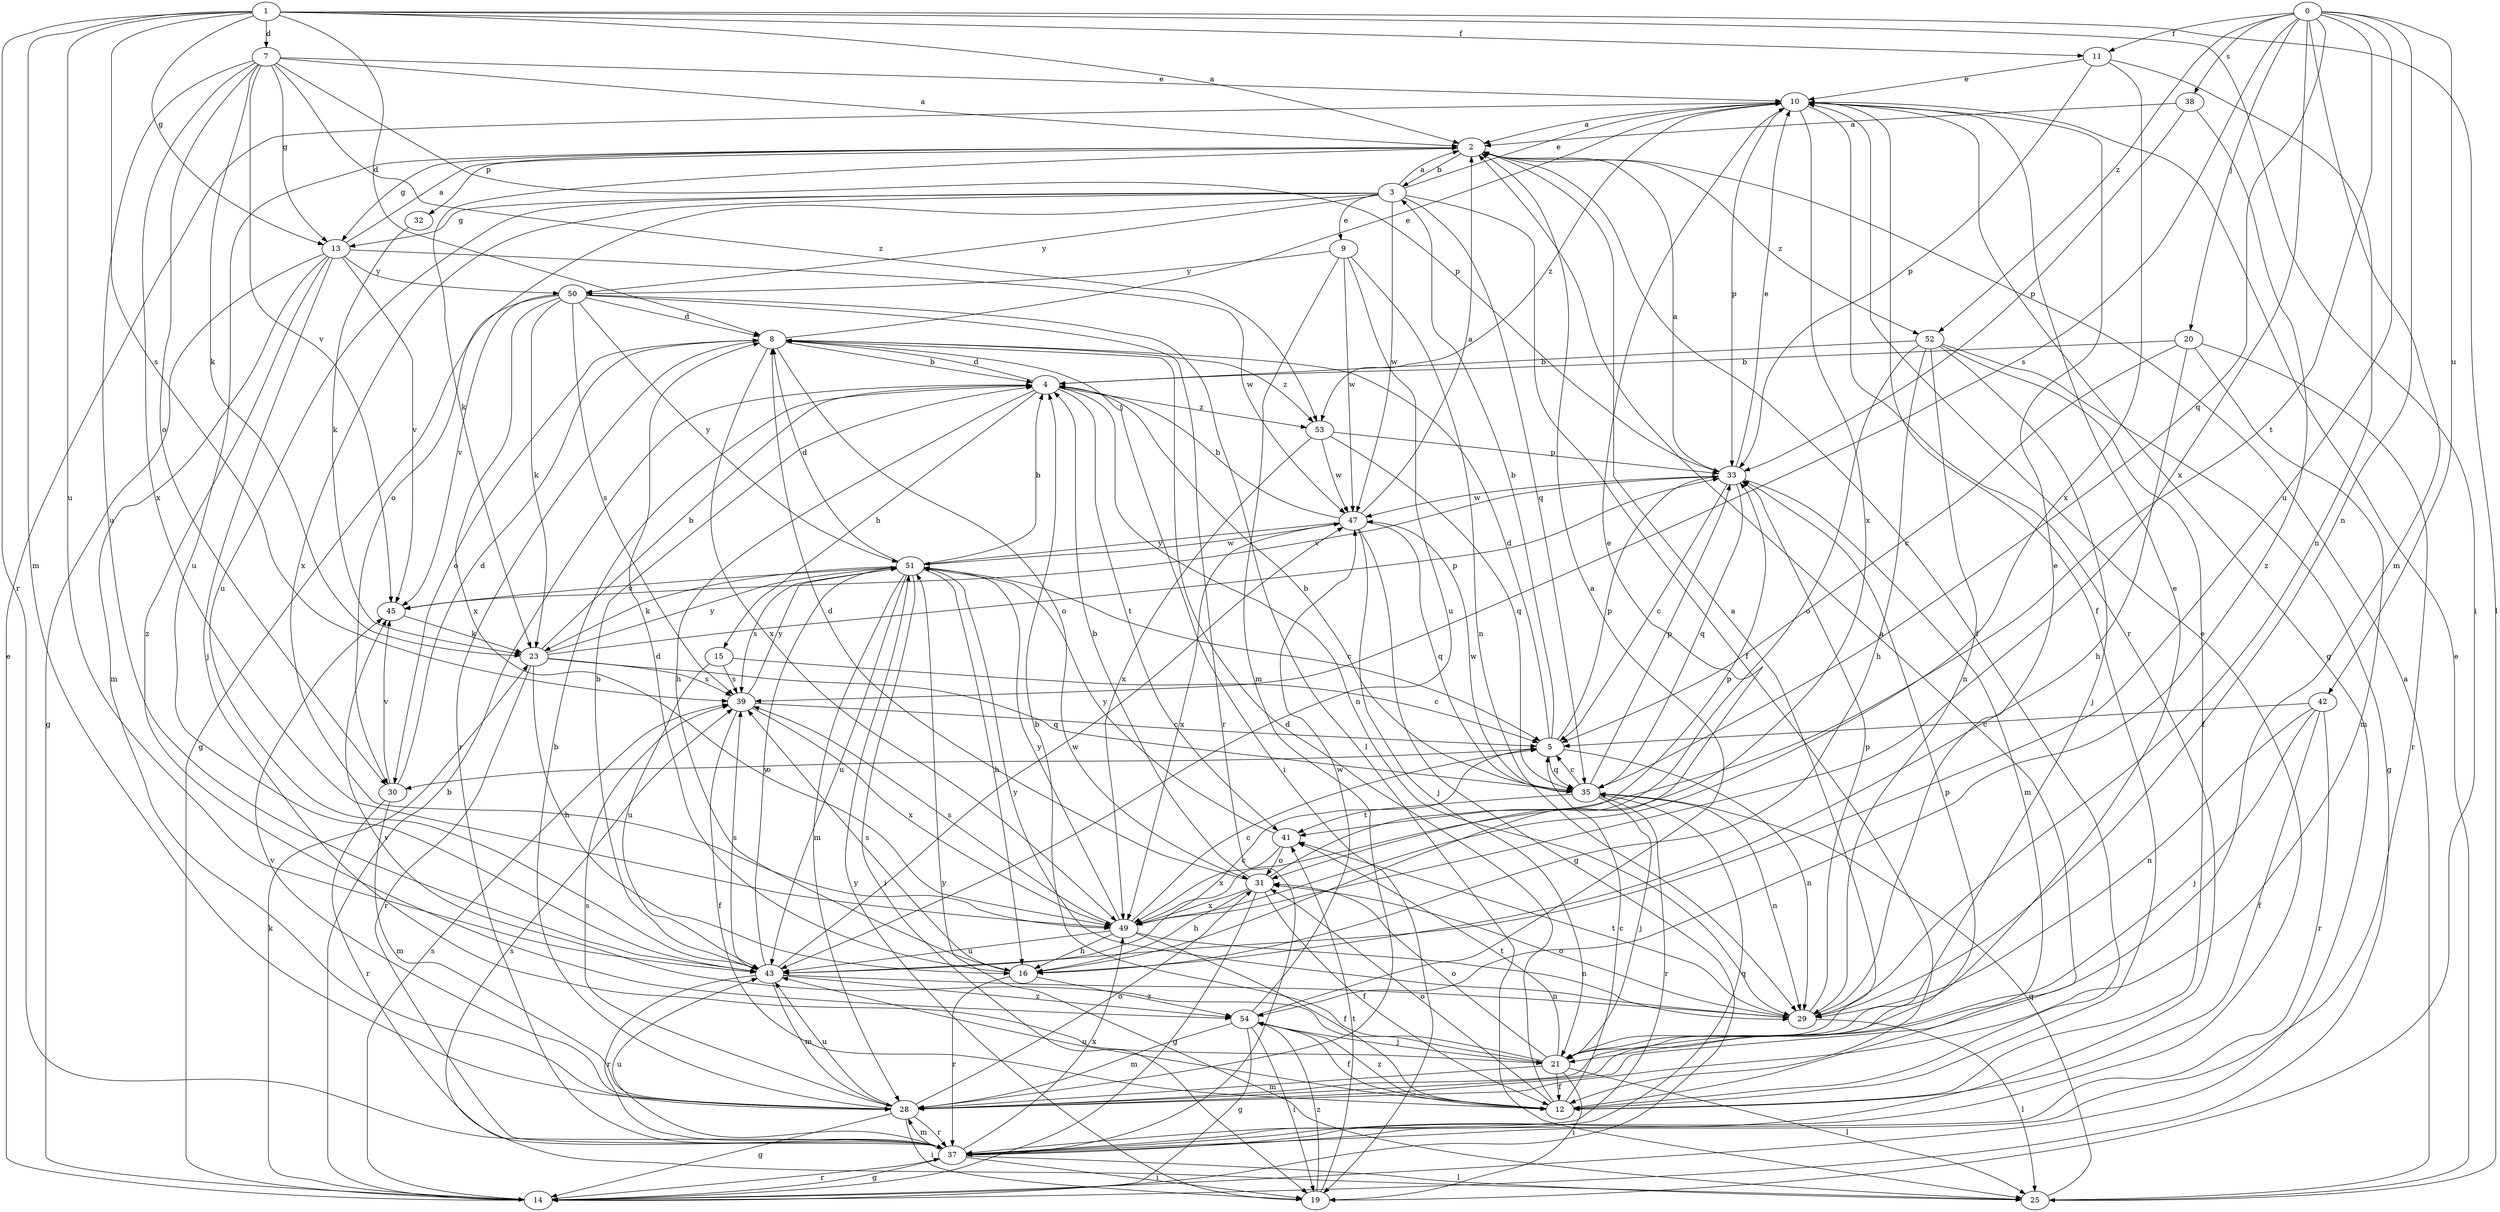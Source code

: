 strict digraph  {
0;
1;
2;
3;
4;
5;
7;
8;
9;
10;
11;
12;
13;
14;
15;
16;
19;
20;
21;
23;
25;
28;
29;
30;
31;
32;
33;
35;
37;
38;
39;
41;
42;
43;
45;
47;
49;
50;
51;
52;
53;
54;
0 -> 11  [label=f];
0 -> 20  [label=j];
0 -> 28  [label=m];
0 -> 29  [label=n];
0 -> 35  [label=q];
0 -> 38  [label=s];
0 -> 39  [label=s];
0 -> 41  [label=t];
0 -> 42  [label=u];
0 -> 43  [label=u];
0 -> 49  [label=x];
0 -> 52  [label=z];
1 -> 2  [label=a];
1 -> 7  [label=d];
1 -> 8  [label=d];
1 -> 11  [label=f];
1 -> 13  [label=g];
1 -> 19  [label=i];
1 -> 25  [label=l];
1 -> 28  [label=m];
1 -> 37  [label=r];
1 -> 39  [label=s];
1 -> 43  [label=u];
2 -> 3  [label=b];
2 -> 12  [label=f];
2 -> 13  [label=g];
2 -> 23  [label=k];
2 -> 32  [label=p];
2 -> 43  [label=u];
2 -> 52  [label=z];
3 -> 2  [label=a];
3 -> 9  [label=e];
3 -> 10  [label=e];
3 -> 12  [label=f];
3 -> 13  [label=g];
3 -> 30  [label=o];
3 -> 35  [label=q];
3 -> 43  [label=u];
3 -> 47  [label=w];
3 -> 49  [label=x];
3 -> 50  [label=y];
4 -> 8  [label=d];
4 -> 15  [label=h];
4 -> 16  [label=h];
4 -> 29  [label=n];
4 -> 41  [label=t];
4 -> 53  [label=z];
5 -> 3  [label=b];
5 -> 8  [label=d];
5 -> 29  [label=n];
5 -> 30  [label=o];
5 -> 33  [label=p];
5 -> 35  [label=q];
7 -> 2  [label=a];
7 -> 10  [label=e];
7 -> 13  [label=g];
7 -> 23  [label=k];
7 -> 30  [label=o];
7 -> 33  [label=p];
7 -> 43  [label=u];
7 -> 45  [label=v];
7 -> 49  [label=x];
7 -> 53  [label=z];
8 -> 4  [label=b];
8 -> 10  [label=e];
8 -> 19  [label=i];
8 -> 30  [label=o];
8 -> 31  [label=o];
8 -> 37  [label=r];
8 -> 49  [label=x];
8 -> 53  [label=z];
9 -> 28  [label=m];
9 -> 29  [label=n];
9 -> 43  [label=u];
9 -> 47  [label=w];
9 -> 50  [label=y];
10 -> 2  [label=a];
10 -> 12  [label=f];
10 -> 14  [label=g];
10 -> 33  [label=p];
10 -> 37  [label=r];
10 -> 49  [label=x];
10 -> 53  [label=z];
11 -> 10  [label=e];
11 -> 29  [label=n];
11 -> 33  [label=p];
11 -> 49  [label=x];
12 -> 2  [label=a];
12 -> 5  [label=c];
12 -> 8  [label=d];
12 -> 31  [label=o];
12 -> 43  [label=u];
12 -> 54  [label=z];
13 -> 2  [label=a];
13 -> 14  [label=g];
13 -> 21  [label=j];
13 -> 28  [label=m];
13 -> 45  [label=v];
13 -> 47  [label=w];
13 -> 50  [label=y];
13 -> 54  [label=z];
14 -> 4  [label=b];
14 -> 10  [label=e];
14 -> 23  [label=k];
14 -> 37  [label=r];
14 -> 39  [label=s];
15 -> 5  [label=c];
15 -> 39  [label=s];
15 -> 43  [label=u];
16 -> 8  [label=d];
16 -> 10  [label=e];
16 -> 37  [label=r];
16 -> 39  [label=s];
16 -> 54  [label=z];
19 -> 41  [label=t];
19 -> 51  [label=y];
19 -> 54  [label=z];
20 -> 4  [label=b];
20 -> 5  [label=c];
20 -> 16  [label=h];
20 -> 28  [label=m];
20 -> 37  [label=r];
21 -> 2  [label=a];
21 -> 4  [label=b];
21 -> 10  [label=e];
21 -> 12  [label=f];
21 -> 19  [label=i];
21 -> 25  [label=l];
21 -> 28  [label=m];
21 -> 31  [label=o];
21 -> 41  [label=t];
21 -> 45  [label=v];
23 -> 4  [label=b];
23 -> 16  [label=h];
23 -> 33  [label=p];
23 -> 35  [label=q];
23 -> 37  [label=r];
23 -> 39  [label=s];
23 -> 51  [label=y];
25 -> 2  [label=a];
25 -> 10  [label=e];
25 -> 35  [label=q];
25 -> 39  [label=s];
25 -> 51  [label=y];
28 -> 4  [label=b];
28 -> 14  [label=g];
28 -> 19  [label=i];
28 -> 31  [label=o];
28 -> 33  [label=p];
28 -> 37  [label=r];
28 -> 39  [label=s];
28 -> 43  [label=u];
28 -> 45  [label=v];
29 -> 10  [label=e];
29 -> 25  [label=l];
29 -> 31  [label=o];
29 -> 33  [label=p];
29 -> 41  [label=t];
29 -> 51  [label=y];
30 -> 8  [label=d];
30 -> 28  [label=m];
30 -> 37  [label=r];
30 -> 45  [label=v];
31 -> 4  [label=b];
31 -> 8  [label=d];
31 -> 12  [label=f];
31 -> 14  [label=g];
31 -> 16  [label=h];
31 -> 33  [label=p];
31 -> 49  [label=x];
32 -> 23  [label=k];
33 -> 2  [label=a];
33 -> 5  [label=c];
33 -> 10  [label=e];
33 -> 28  [label=m];
33 -> 35  [label=q];
33 -> 45  [label=v];
33 -> 47  [label=w];
35 -> 4  [label=b];
35 -> 5  [label=c];
35 -> 21  [label=j];
35 -> 29  [label=n];
35 -> 33  [label=p];
35 -> 37  [label=r];
35 -> 41  [label=t];
35 -> 47  [label=w];
37 -> 10  [label=e];
37 -> 14  [label=g];
37 -> 19  [label=i];
37 -> 25  [label=l];
37 -> 28  [label=m];
37 -> 35  [label=q];
37 -> 43  [label=u];
37 -> 49  [label=x];
38 -> 2  [label=a];
38 -> 33  [label=p];
38 -> 54  [label=z];
39 -> 5  [label=c];
39 -> 12  [label=f];
39 -> 49  [label=x];
39 -> 51  [label=y];
41 -> 31  [label=o];
41 -> 49  [label=x];
41 -> 51  [label=y];
42 -> 5  [label=c];
42 -> 12  [label=f];
42 -> 21  [label=j];
42 -> 29  [label=n];
42 -> 37  [label=r];
43 -> 4  [label=b];
43 -> 5  [label=c];
43 -> 28  [label=m];
43 -> 29  [label=n];
43 -> 37  [label=r];
43 -> 39  [label=s];
43 -> 47  [label=w];
43 -> 51  [label=y];
43 -> 54  [label=z];
45 -> 23  [label=k];
47 -> 2  [label=a];
47 -> 4  [label=b];
47 -> 14  [label=g];
47 -> 21  [label=j];
47 -> 35  [label=q];
47 -> 49  [label=x];
47 -> 51  [label=y];
49 -> 5  [label=c];
49 -> 12  [label=f];
49 -> 16  [label=h];
49 -> 29  [label=n];
49 -> 39  [label=s];
49 -> 43  [label=u];
49 -> 51  [label=y];
50 -> 8  [label=d];
50 -> 14  [label=g];
50 -> 23  [label=k];
50 -> 25  [label=l];
50 -> 37  [label=r];
50 -> 39  [label=s];
50 -> 45  [label=v];
50 -> 49  [label=x];
50 -> 51  [label=y];
51 -> 4  [label=b];
51 -> 5  [label=c];
51 -> 8  [label=d];
51 -> 16  [label=h];
51 -> 19  [label=i];
51 -> 23  [label=k];
51 -> 28  [label=m];
51 -> 39  [label=s];
51 -> 43  [label=u];
51 -> 45  [label=v];
51 -> 47  [label=w];
52 -> 4  [label=b];
52 -> 12  [label=f];
52 -> 14  [label=g];
52 -> 16  [label=h];
52 -> 21  [label=j];
52 -> 29  [label=n];
52 -> 31  [label=o];
53 -> 33  [label=p];
53 -> 35  [label=q];
53 -> 47  [label=w];
53 -> 49  [label=x];
54 -> 2  [label=a];
54 -> 12  [label=f];
54 -> 14  [label=g];
54 -> 19  [label=i];
54 -> 21  [label=j];
54 -> 28  [label=m];
54 -> 47  [label=w];
}
